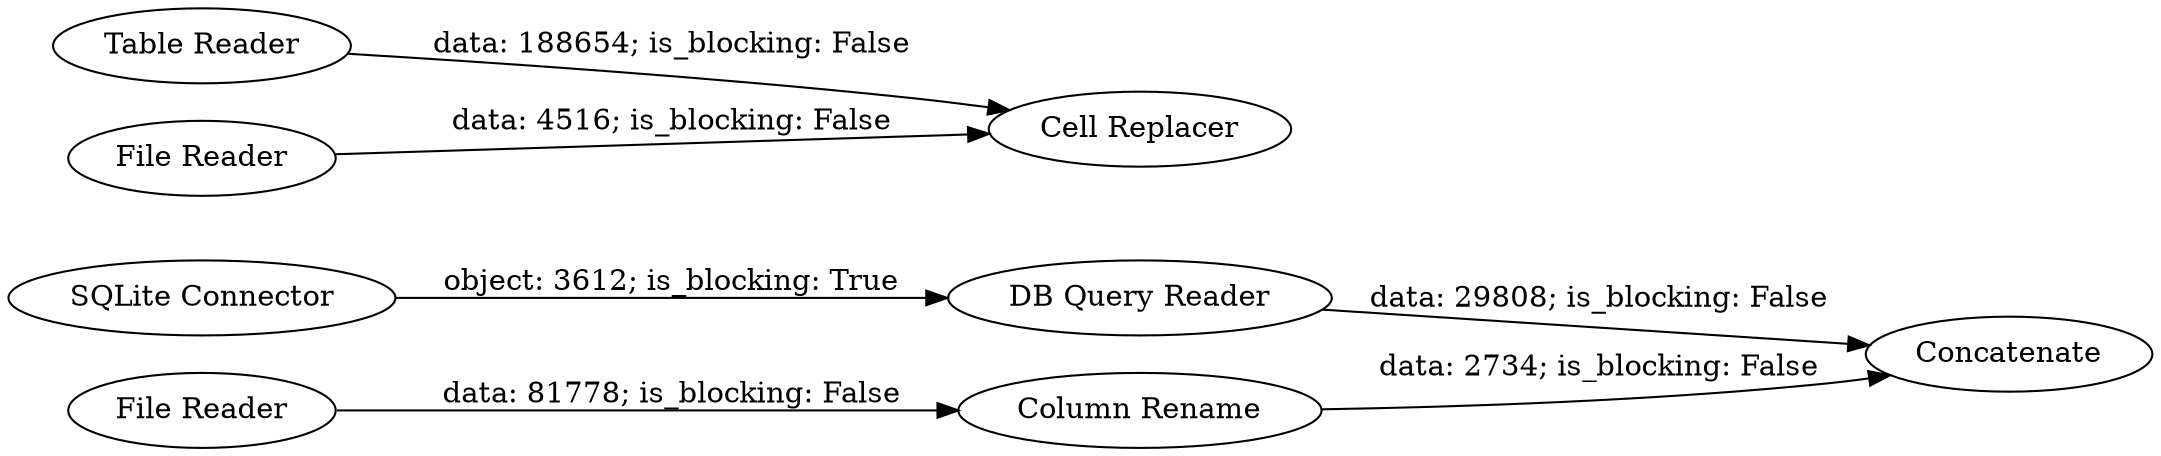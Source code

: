 digraph {
	"-6524276723614839486_3" [label="SQLite Connector"]
	"-6524276723614839486_10" [label="Cell Replacer"]
	"-6524276723614839486_1" [label="File Reader"]
	"-6524276723614839486_2" [label="Column Rename"]
	"-6524276723614839486_5" [label=Concatenate]
	"-6524276723614839486_4" [label="DB Query Reader"]
	"-6524276723614839486_6" [label="Table Reader"]
	"-6524276723614839486_7" [label="File Reader"]
	"-6524276723614839486_3" -> "-6524276723614839486_4" [label="object: 3612; is_blocking: True"]
	"-6524276723614839486_7" -> "-6524276723614839486_10" [label="data: 4516; is_blocking: False"]
	"-6524276723614839486_1" -> "-6524276723614839486_2" [label="data: 81778; is_blocking: False"]
	"-6524276723614839486_6" -> "-6524276723614839486_10" [label="data: 188654; is_blocking: False"]
	"-6524276723614839486_2" -> "-6524276723614839486_5" [label="data: 2734; is_blocking: False"]
	"-6524276723614839486_4" -> "-6524276723614839486_5" [label="data: 29808; is_blocking: False"]
	rankdir=LR
}

